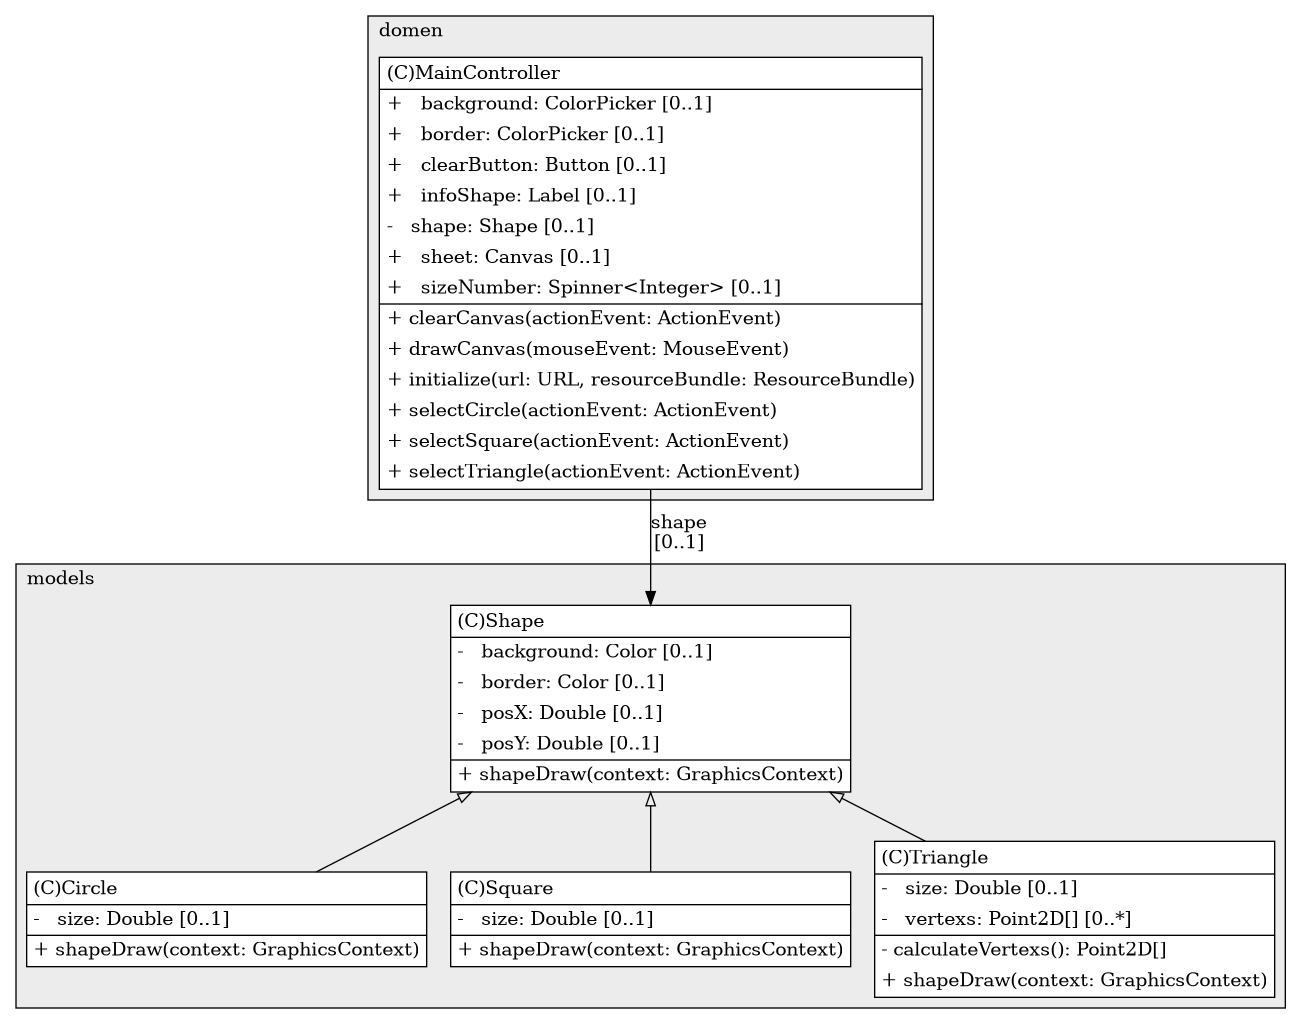 @startuml

/' diagram meta data start
config=StructureConfiguration;
{
  "projectClassification": {
    "searchMode": "OpenProject", // OpenProject, AllProjects
    "includedProjects": "",
    "pathEndKeywords": "*.impl",
    "isClientPath": "",
    "isClientName": "",
    "isTestPath": "",
    "isTestName": "",
    "isMappingPath": "",
    "isMappingName": "",
    "isDataAccessPath": "",
    "isDataAccessName": "",
    "isDataStructurePath": "",
    "isDataStructureName": "",
    "isInterfaceStructuresPath": "",
    "isInterfaceStructuresName": "",
    "isEntryPointPath": "",
    "isEntryPointName": "",
    "treatFinalFieldsAsMandatory": false
  },
  "graphRestriction": {
    "classPackageExcludeFilter": "",
    "classPackageIncludeFilter": "",
    "classNameExcludeFilter": "",
    "classNameIncludeFilter": "",
    "methodNameExcludeFilter": "",
    "methodNameIncludeFilter": "",
    "removeByInheritance": "", // inheritance/annotation based filtering is done in a second step
    "removeByAnnotation": "",
    "removeByClassPackage": "", // cleanup the graph after inheritance/annotation based filtering is done
    "removeByClassName": "",
    "cutMappings": false,
    "cutEnum": true,
    "cutTests": true,
    "cutClient": true,
    "cutDataAccess": false,
    "cutInterfaceStructures": false,
    "cutDataStructures": false,
    "cutGetterAndSetter": true,
    "cutConstructors": true
  },
  "graphTraversal": {
    "forwardDepth": 6,
    "backwardDepth": 6,
    "classPackageExcludeFilter": "",
    "classPackageIncludeFilter": "",
    "classNameExcludeFilter": "",
    "classNameIncludeFilter": "",
    "methodNameExcludeFilter": "",
    "methodNameIncludeFilter": "",
    "hideMappings": false,
    "hideDataStructures": false,
    "hidePrivateMethods": true,
    "hideInterfaceCalls": true, // indirection: implementation -> interface (is hidden) -> implementation
    "onlyShowApplicationEntryPoints": false, // root node is included
    "useMethodCallsForStructureDiagram": "ForwardOnly" // ForwardOnly, BothDirections, No
  },
  "details": {
    "aggregation": "GroupByClass", // ByClass, GroupByClass, None
    "showClassGenericTypes": true,
    "showMethods": true,
    "showMethodParameterNames": true,
    "showMethodParameterTypes": true,
    "showMethodReturnType": true,
    "showPackageLevels": 2,
    "showDetailedClassStructure": true
  },
  "rootClass": "application.domen.MainController",
  "extensionCallbackMethod": "" // qualified.class.name#methodName - signature: public static String method(String)
}
diagram meta data end '/



digraph g {
    rankdir="TB"
    splines=polyline
    

'nodes 
subgraph cluster_1068799382 { 
   	label=models
	labeljust=l
	fillcolor="#ececec"
	style=filled
   
   Circle12873928[
	label=<<TABLE BORDER="1" CELLBORDER="0" CELLPADDING="4" CELLSPACING="0">
<TR><TD ALIGN="LEFT" >(C)Circle</TD></TR>
<HR/>
<TR><TD ALIGN="LEFT" >-   size: Double [0..1]</TD></TR>
<HR/>
<TR><TD ALIGN="LEFT" >+ shapeDraw(context: GraphicsContext)</TD></TR>
</TABLE>>
	style=filled
	margin=0
	shape=plaintext
	fillcolor="#FFFFFF"
];

Shape12873928[
	label=<<TABLE BORDER="1" CELLBORDER="0" CELLPADDING="4" CELLSPACING="0">
<TR><TD ALIGN="LEFT" >(C)Shape</TD></TR>
<HR/>
<TR><TD ALIGN="LEFT" >-   background: Color [0..1]</TD></TR>
<TR><TD ALIGN="LEFT" >-   border: Color [0..1]</TD></TR>
<TR><TD ALIGN="LEFT" >-   posX: Double [0..1]</TD></TR>
<TR><TD ALIGN="LEFT" >-   posY: Double [0..1]</TD></TR>
<HR/>
<TR><TD ALIGN="LEFT" >+ shapeDraw(context: GraphicsContext)</TD></TR>
</TABLE>>
	style=filled
	margin=0
	shape=plaintext
	fillcolor="#FFFFFF"
];

Square12873928[
	label=<<TABLE BORDER="1" CELLBORDER="0" CELLPADDING="4" CELLSPACING="0">
<TR><TD ALIGN="LEFT" >(C)Square</TD></TR>
<HR/>
<TR><TD ALIGN="LEFT" >-   size: Double [0..1]</TD></TR>
<HR/>
<TR><TD ALIGN="LEFT" >+ shapeDraw(context: GraphicsContext)</TD></TR>
</TABLE>>
	style=filled
	margin=0
	shape=plaintext
	fillcolor="#FFFFFF"
];

Triangle12873928[
	label=<<TABLE BORDER="1" CELLBORDER="0" CELLPADDING="4" CELLSPACING="0">
<TR><TD ALIGN="LEFT" >(C)Triangle</TD></TR>
<HR/>
<TR><TD ALIGN="LEFT" >-   size: Double [0..1]</TD></TR>
<TR><TD ALIGN="LEFT" >-   vertexs: Point2D[] [0..*]</TD></TR>
<HR/>
<TR><TD ALIGN="LEFT" >- calculateVertexs(): Point2D[]</TD></TR>
<TR><TD ALIGN="LEFT" >+ shapeDraw(context: GraphicsContext)</TD></TR>
</TABLE>>
	style=filled
	margin=0
	shape=plaintext
	fillcolor="#FFFFFF"
];
} 

subgraph cluster_95766891 { 
   	label=domen
	labeljust=l
	fillcolor="#ececec"
	style=filled
   
   MainController1393361075[
	label=<<TABLE BORDER="1" CELLBORDER="0" CELLPADDING="4" CELLSPACING="0">
<TR><TD ALIGN="LEFT" >(C)MainController</TD></TR>
<HR/>
<TR><TD ALIGN="LEFT" >+   background: ColorPicker [0..1]</TD></TR>
<TR><TD ALIGN="LEFT" >+   border: ColorPicker [0..1]</TD></TR>
<TR><TD ALIGN="LEFT" >+   clearButton: Button [0..1]</TD></TR>
<TR><TD ALIGN="LEFT" >+   infoShape: Label [0..1]</TD></TR>
<TR><TD ALIGN="LEFT" >-   shape: Shape [0..1]</TD></TR>
<TR><TD ALIGN="LEFT" >+   sheet: Canvas [0..1]</TD></TR>
<TR><TD ALIGN="LEFT" >+   sizeNumber: Spinner&lt;Integer&gt; [0..1]</TD></TR>
<HR/>
<TR><TD ALIGN="LEFT" >+ clearCanvas(actionEvent: ActionEvent)</TD></TR>
<TR><TD ALIGN="LEFT" >+ drawCanvas(mouseEvent: MouseEvent)</TD></TR>
<TR><TD ALIGN="LEFT" >+ initialize(url: URL, resourceBundle: ResourceBundle)</TD></TR>
<TR><TD ALIGN="LEFT" >+ selectCircle(actionEvent: ActionEvent)</TD></TR>
<TR><TD ALIGN="LEFT" >+ selectSquare(actionEvent: ActionEvent)</TD></TR>
<TR><TD ALIGN="LEFT" >+ selectTriangle(actionEvent: ActionEvent)</TD></TR>
</TABLE>>
	style=filled
	margin=0
	shape=plaintext
	fillcolor="#FFFFFF"
];
} 

'edges    
MainController1393361075 -> Shape12873928[label="shape
[0..1]"];
Shape12873928 -> Circle12873928[arrowhead=none, arrowtail=empty, dir=both];
Shape12873928 -> Square12873928[arrowhead=none, arrowtail=empty, dir=both];
Shape12873928 -> Triangle12873928[arrowhead=none, arrowtail=empty, dir=both];
    
}
@enduml